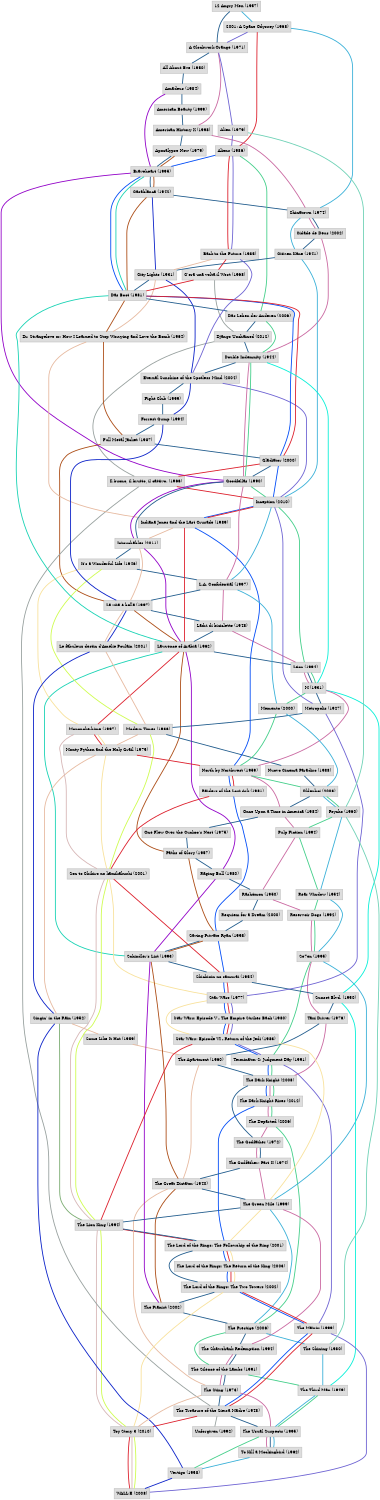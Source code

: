 graph G {
size="10,10";
_c4c71b365d6ab9ba7cdfbc6c471a538e [shape="box", color="gray", penwidth=2, style="filled", fillcolor="#DDDDDD", label="The Third Man (1949)"];
_9383418fe7bfb515114fd2e20524efd7 [shape="box", color="gray", penwidth=2, style="filled", fillcolor="#DDDDDD", label="Django Unchained (2012)"];
_02d86a4a93121ed732aafc4a0e884907 [shape="box", color="gray", penwidth=2, style="filled", fillcolor="#DDDDDD", label="Rear Window (1954)"];
_59569614e03b0c7ec6e40b87ee64c0c2 [shape="box", color="gray", penwidth=2, style="filled", fillcolor="#DDDDDD", label="The Shawshank Redemption (1994)"];
_dcb746c7812abc47a2869be08d4e4bf6 [shape="box", color="gray", penwidth=2, style="filled", fillcolor="#DDDDDD", label="Lawrence of Arabia (1962)"];
_7e9a3304f312bb36b94414a4df3bf261 [shape="box", color="gray", penwidth=2, style="filled", fillcolor="#DDDDDD", label="The Departed (2006)"];
_9a5760b62bc40e99b00edb87d8da2354 [shape="box", color="gray", penwidth=2, style="filled", fillcolor="#DDDDDD", label="The Lord of the Rings: The Fellowship of the Ring (2001)"];
_a04fc0894550640ad5fc2be76d275e98 [shape="box", color="gray", penwidth=2, style="filled", fillcolor="#DDDDDD", label="Paths of Glory (1957)"];
_84cc5f84fff831d40d6b0e59f0e70155 [shape="box", color="gray", penwidth=2, style="filled", fillcolor="#DDDDDD", label="The Lion King (1994)"];
_7785db32d728b728095090eb18f7cf00 [shape="box", color="gray", penwidth=2, style="filled", fillcolor="#DDDDDD", label="The Great Dictator (1940)"];
_b2c0d12a747b4aa5f72b0d99387f401b [shape="box", color="gray", penwidth=2, style="filled", fillcolor="#DDDDDD", label="Se7en (1995)"];
_7dcb2992b5d85bc45aa25e3c34afba4a [shape="box", color="gray", penwidth=2, style="filled", fillcolor="#DDDDDD", label="The Apartment (1960)"];
_b22c2d2c68c1f83a144111756283649d [shape="box", color="gray", penwidth=2, style="filled", fillcolor="#DDDDDD", label="Some Like It Hot (1959)"];
_6ad1846c6b2c7e8ce040aea95e0e4f84 [shape="box", color="gray", penwidth=2, style="filled", fillcolor="#DDDDDD", label="One Flew Over the Cuckoo's Nest (1975)"];
_bd40cc1cc66b3d4dd3580ff38ee9e18d [shape="box", color="gray", penwidth=2, style="filled", fillcolor="#DDDDDD", label="The Green Mile (1999)"];
_1ff34848e09761503eaa25b87b7c7495 [shape="box", color="gray", penwidth=2, style="filled", fillcolor="#DDDDDD", label="Once Upon a Time in America (1984)"];
_f8e2d426324575add183cfbf1f841f92 [shape="box", color="gray", penwidth=2, style="filled", fillcolor="#DDDDDD", label="2001: A Space Odyssey (1968)"];
_2ddd727c9e6a91142e7ec85cdc1d2cd2 [shape="box", color="gray", penwidth=2, style="filled", fillcolor="#DDDDDD", label="Modern Times (1936)"];
_be5aeada7e1c9a1298eac47aa7011eaf [shape="box", color="gray", penwidth=2, style="filled", fillcolor="#DDDDDD", label="Full Metal Jacket (1987)"];
_7b7c10484f142db36e58a37b3a6da826 [shape="box", color="gray", penwidth=2, style="filled", fillcolor="#DDDDDD", label="La vita è bella (1997)"];
_15bf54f79b6b92960b0182d997618cb6 [shape="box", color="gray", penwidth=2, style="filled", fillcolor="#DDDDDD", label="Cidade de Deus (2002)"];
_22c4a7d40365940185eeccb4168fcc3d [shape="box", color="gray", penwidth=2, style="filled", fillcolor="#DDDDDD", label="Braveheart (1995)"];
_6a720c8e2750d01aebcb0bef80173f25 [shape="box", color="gray", penwidth=2, style="filled", fillcolor="#DDDDDD", label="Il buono, il brutto, il cattivo. (1966)"];
_f3520337cd16448eabb686311f48052c [shape="box", color="gray", penwidth=2, style="filled", fillcolor="#DDDDDD", label="The Lord of the Rings: The Return of the King (2003)"];
_05697dfaa57815e2c943053f709d5420 [shape="box", color="gray", penwidth=2, style="filled", fillcolor="#DDDDDD", label="The Prestige (2006)"];
_725e7e3b158212454ba73e264bbdf484 [shape="box", color="gray", penwidth=2, style="filled", fillcolor="#DDDDDD", label="A Clockwork Orange (1971)"];
_4e653147a1939f6cd7b4aa9c3bbb85d4 [shape="box", color="gray", penwidth=2, style="filled", fillcolor="#DDDDDD", label="Taxi Driver (1976)"];
_2e1ec552d970c0376c9e1824419d5293 [shape="box", color="gray", penwidth=2, style="filled", fillcolor="#DDDDDD", label="M (1931)"];
_7ad9b9563cf29b8daf4a38c0a80ed8d1 [shape="box", color="gray", penwidth=2, style="filled", fillcolor="#DDDDDD", label="Casablanca (1942)"];
_8af5d82c83a3813f5f28a5b88f4c20e3 [shape="box", color="gray", penwidth=2, style="filled", fillcolor="#DDDDDD", label="Shichinin no samurai (1954)"];
_24ba58b406706ad8097312827df521f1 [shape="box", color="gray", penwidth=2, style="filled", fillcolor="#DDDDDD", label="Metropolis (1927)"];
_1e3f5ec4953866e1f2cad2ade21617e9 [shape="box", color="gray", penwidth=2, style="filled", fillcolor="#DDDDDD", label="Aliens (1986)"];
_9ce3d87bb43bad68d41590e313071d03 [shape="box", color="gray", penwidth=2, style="filled", fillcolor="#DDDDDD", label="The Godfather (1972)"];
_7d2e6659ddd7e800ed56ef383ccf06f5 [shape="box", color="gray", penwidth=2, style="filled", fillcolor="#DDDDDD", label="Ladri di biciclette (1948)"];
_b5658cec2269d193465c133d37e28c12 [shape="box", color="gray", penwidth=2, style="filled", fillcolor="#DDDDDD", label="It's a Wonderful Life (1946)"];
_977fa62f6585cf02fe8c103598d65ad8 [shape="box", color="gray", penwidth=2, style="filled", fillcolor="#DDDDDD", label="Amadeus (1984)"];
_3a8958086b9c3d02bbddfe690a87fb0b [shape="box", color="gray", penwidth=2, style="filled", fillcolor="#DDDDDD", label="Sen to Chihiro no kamikakushi (2001)"];
_17796ccc44ba704ebbacc2dc87762643 [shape="box", color="gray", penwidth=2, style="filled", fillcolor="#DDDDDD", label="American History X (1998)"];
_d74f11e3e9212d1213e25b431fe973ba [shape="box", color="gray", penwidth=2, style="filled", fillcolor="#DDDDDD", label="The Treasure of the Sierra Madre (1948)"];
_9807bcdcaf0af7f2669f8a79dfb5514e [shape="box", color="gray", penwidth=2, style="filled", fillcolor="#DDDDDD", label="Oldeuboi (2003)"];
_0d17704ca324d4c065492ad808e04fc6 [shape="box", color="gray", penwidth=2, style="filled", fillcolor="#DDDDDD", label="Sunset Blvd. (1950)"];
_de1dcd19180a73d29ae6d35f136b8095 [shape="box", color="gray", penwidth=2, style="filled", fillcolor="#DDDDDD", label="Star Wars (1977)"];
_21a385712e59626c2902cb46653b26d7 [shape="box", color="gray", penwidth=2, style="filled", fillcolor="#DDDDDD", label="Indiana Jones and the Last Crusade (1989)"];
_67c0a733253c3b826a7f25b8ca6ae515 [shape="box", color="gray", penwidth=2, style="filled", fillcolor="#DDDDDD", label="Gladiator (2000)"];
_cb22b4be3b6ffdc3ae5fb48c08d69131 [shape="box", color="gray", penwidth=2, style="filled", fillcolor="#DDDDDD", label="Das Leben der Anderen (2006)"];
_b7ed679798ff44c983e263abe6507f17 [shape="box", color="gray", penwidth=2, style="filled", fillcolor="#DDDDDD", label="The Dark Knight Rises (2012)"];
_993478997e258b4c2de15b600bbc44d8 [shape="box", color="gray", penwidth=2, style="filled", fillcolor="#DDDDDD", label="12 Angry Men (1957)"];
_d75fa1869d3f55370f5a14f998ba5415 [shape="box", color="gray", penwidth=2, style="filled", fillcolor="#DDDDDD", label="Fight Club (1999)"];
_e5eabb89d1c61fc6de2ba17bfcbde296 [shape="box", color="gray", penwidth=2, style="filled", fillcolor="#DDDDDD", label="Raiders of the Lost Ark (1981)"];
_b819e79e5edf8cbe1aae827587aaa92a [shape="box", color="gray", penwidth=2, style="filled", fillcolor="#DDDDDD", label="City Lights (1931)"];
_2fc45200bde515c7eec6037d0c03856e [shape="box", color="gray", penwidth=2, style="filled", fillcolor="#DDDDDD", label="Pulp Fiction (1994)"];
_73034337a7a78ae46c3d7758de0e5aca [shape="box", color="gray", penwidth=2, style="filled", fillcolor="#DDDDDD", label="The Pianist (2002)"];
_885883cd3583480d91e216b850668b61 [shape="box", color="gray", penwidth=2, style="filled", fillcolor="#DDDDDD", label="The Lord of the Rings: The Two Towers (2002)"];
_c7620db1dbf95b88357e7a06f7a579b4 [shape="box", color="gray", penwidth=2, style="filled", fillcolor="#DDDDDD", label="Alien (1979)"];
_136d93d79fc9e21c30b9e6b662fb6e6b [shape="box", color="gray", penwidth=2, style="filled", fillcolor="#DDDDDD", label="The Silence of the Lambs (1991)"];
_1494b4a953312d146dee6a3e430b75d5 [shape="box", color="gray", penwidth=2, style="filled", fillcolor="#DDDDDD", label="North by Northwest (1959)"];
_820d5ebb54954d4110505c5edab6fa7f [shape="box", color="gray", penwidth=2, style="filled", fillcolor="#DDDDDD", label="American Beauty (1999)"];
_9e86129d4aa9b02655e480a4bfca4e39 [shape="box", color="gray", penwidth=2, style="filled", fillcolor="#DDDDDD", label="Raging Bull (1980)"];
_e8dc015e93bfeedc6e2b99bac33c18ae [shape="box", color="gray", penwidth=2, style="filled", fillcolor="#DDDDDD", label="The Godfather: Part II (1974)"];
_c5de12e2b72d7fc65deaef283c976cd5 [shape="box", color="gray", penwidth=2, style="filled", fillcolor="#DDDDDD", label="Singin' in the Rain (1952)"];
_2483edea248fc21205cf4c4786523fa7 [shape="box", color="gray", penwidth=2, style="filled", fillcolor="#DDDDDD", label="C'era una volta il West (1968)"];
_885123586c805d5c92704e4dc13cbcae [shape="box", color="gray", penwidth=2, style="filled", fillcolor="#DDDDDD", label="Schindler's List (1993)"];
_af2c8f55c7be64bfd2f01e809a7eb1e6 [shape="box", color="gray", penwidth=2, style="filled", fillcolor="#DDDDDD", label="Vertigo (1958)"];
_c650ce4a70bfe1cd4faf545990647c0d [shape="box", color="gray", penwidth=2, style="filled", fillcolor="#DDDDDD", label="Rashômon (1950)"];
_3c4cf939968c7d3763c6cc25f7774c7e [shape="box", color="gray", penwidth=2, style="filled", fillcolor="#DDDDDD", label="Monty Python and the Holy Grail (1975)"];
_735eb15b38d82e97e86e623dc734c837 [shape="box", color="gray", penwidth=2, style="filled", fillcolor="#DDDDDD", label="Léon (1994)"];
_3ccb53b66782860e9eb25479224b2477 [shape="box", color="gray", penwidth=2, style="filled", fillcolor="#DDDDDD", label="Le fabuleux destin d'Amélie Poulain (2001)"];
_8d274ef2433b89e01f24261de9a27571 [shape="box", color="gray", penwidth=2, style="filled", fillcolor="#DDDDDD", label="Toy Story 3 (2010)"];
_4cd6aeb9bfe39114de62452d50c5bd5e [shape="box", color="gray", penwidth=2, style="filled", fillcolor="#DDDDDD", label="Memento (2000)"];
_f438c206b99e4498a85ac887231d3a4b [shape="box", color="gray", penwidth=2, style="filled", fillcolor="#DDDDDD", label="Eternal Sunshine of the Spotless Mind (2004)"];
_a0de4dcfb5696f8e735976aecd4e58b1 [shape="box", color="gray", penwidth=2, style="filled", fillcolor="#DDDDDD", label="Mononoke-hime (1997)"];
_895c1ea98da27d3a5a2dc53ce0355028 [shape="box", color="gray", penwidth=2, style="filled", fillcolor="#DDDDDD", label="Das Boot (1981)"];
_8bfacf69cbf15e97af8ece766430867b [shape="box", color="gray", penwidth=2, style="filled", fillcolor="#DDDDDD", label="Dr. Strangelove or: How I Learned to Stop Worrying and Love the Bomb (1964)"];
_34c32932e74c3666bb823b9e8ee40fc9 [shape="box", color="gray", penwidth=2, style="filled", fillcolor="#DDDDDD", label="The Dark Knight (2008)"];
_13efaf01c64f78948312ae0bb9a54687 [shape="box", color="gray", penwidth=2, style="filled", fillcolor="#DDDDDD", label="All About Eve (1950)"];
_aefb12dc2e17c6f81038674b27f446ca [shape="box", color="gray", penwidth=2, style="filled", fillcolor="#DDDDDD", label="Inception (2010)"];
_5c513a31d0cb77ba432bc6014308b624 [shape="box", color="gray", penwidth=2, style="filled", fillcolor="#DDDDDD", label="The Usual Suspects (1995)"];
_7613602cd7aa853841c25dd770eafff8 [shape="box", color="gray", penwidth=2, style="filled", fillcolor="#DDDDDD", label="The Matrix (1999)"];
_7c31ff0ce3f8189812fc411fe44287cf [shape="box", color="gray", penwidth=2, style="filled", fillcolor="#DDDDDD", label="L.A. Confidential (1997)"];
_99c3b6266cd096147b1d7af2b8353edb [shape="box", color="gray", penwidth=2, style="filled", fillcolor="#DDDDDD", label="Star Wars: Episode V - The Empire Strikes Back (1980)"];
_5b3944752cb5d31c27aa3ee92a1dc1b1 [shape="box", color="gray", penwidth=2, style="filled", fillcolor="#DDDDDD", label="Apocalypse Now (1979)"];
_851071602611acfb148441b160f2c391 [shape="box", color="gray", penwidth=2, style="filled", fillcolor="#DDDDDD", label="Terminator 2: Judgment Day (1991)"];
_536c3c73bbf5e0e6bbbe54b7d314fb4a [shape="box", color="gray", penwidth=2, style="filled", fillcolor="#DDDDDD", label="Nuovo Cinema Paradiso (1988)"];
_76160d2c87a7b221a72974bfe1729002 [shape="box", color="gray", penwidth=2, style="filled", fillcolor="#DDDDDD", label="Intouchables (2011)"];
_12d8f86224eb7dd08c96f58ab773b4d3 [shape="box", color="gray", penwidth=2, style="filled", fillcolor="#DDDDDD", label="Unforgiven (1992)"];
_f7ddc686a78b3f167422ba710891b8b0 [shape="box", color="gray", penwidth=2, style="filled", fillcolor="#DDDDDD", label="The Shining (1980)"];
_394da679fb0ff1bf0d3e5993ec0cb59d [shape="box", color="gray", penwidth=2, style="filled", fillcolor="#DDDDDD", label="Saving Private Ryan (1998)"];
_c3f67ad839acaa378f8e35f491b77ad7 [shape="box", color="gray", penwidth=2, style="filled", fillcolor="#DDDDDD", label="WALL·E (2008)"];
_75cea30b319250ab6617e4de4af254d5 [shape="box", color="gray", penwidth=2, style="filled", fillcolor="#DDDDDD", label="The Sting (1973)"];
_9b7be983baa522cc2edb322c2a776454 [shape="box", color="gray", penwidth=2, style="filled", fillcolor="#DDDDDD", label="Requiem for a Dream (2000)"];
_7f10f1a33ce4db0992f24022de66f222 [shape="box", color="gray", penwidth=2, style="filled", fillcolor="#DDDDDD", label="Forrest Gump (1994)"];
_bac153c210406d08252c761fdd02e468 [shape="box", color="gray", penwidth=2, style="filled", fillcolor="#DDDDDD", label="Star Wars: Episode VI - Return of the Jedi (1983)"];
_c95487711542367a05160f60e9282508 [shape="box", color="gray", penwidth=2, style="filled", fillcolor="#DDDDDD", label="Citizen Kane (1941)"];
_b7f233eabc2a09d6e408fa782211d02b [shape="box", color="gray", penwidth=2, style="filled", fillcolor="#DDDDDD", label="Chinatown (1974)"];
_8817cc41bebeef1c0dc73487d67dcecb [shape="box", color="gray", penwidth=2, style="filled", fillcolor="#DDDDDD", label="To Kill a Mockingbird (1962)"];
_3acbabfab97df1b1f1472aed444fe9a5 [shape="box", color="gray", penwidth=2, style="filled", fillcolor="#DDDDDD", label="Back to the Future (1985)"];
_88f2e1f6f9c5ad3771dd885b3ee412d8 [shape="box", color="gray", penwidth=2, style="filled", fillcolor="#DDDDDD", label="Psycho (1960)"];
_69501fc8dd717e88e84e7ef43b1072ef [shape="box", color="gray", penwidth=2, style="filled", fillcolor="#DDDDDD", label="Goodfellas (1990)"];
_b823ccd0287ed7bc9abed00529371476 [shape="box", color="gray", penwidth=2, style="filled", fillcolor="#DDDDDD", label="Double Indemnity (1944)"];
_eb4f0e045c74aaef4c861904b5d84461 [shape="box", color="gray", penwidth=2, style="filled", fillcolor="#DDDDDD", label="Reservoir Dogs (1992)"];
_1e3f5ec4953866e1f2cad2ade21617e9 -- _22c4a7d40365940185eeccb4168fcc3d [color="#004bf6", penwidth=3];
_22c4a7d40365940185eeccb4168fcc3d -- _895c1ea98da27d3a5a2dc53ce0355028 [color="#004bf6", penwidth=3];
_895c1ea98da27d3a5a2dc53ce0355028 -- _67c0a733253c3b826a7f25b8ca6ae515 [color="#004bf6", penwidth=3];
_67c0a733253c3b826a7f25b8ca6ae515 -- _aefb12dc2e17c6f81038674b27f446ca [color="#004bf6", penwidth=3];
_aefb12dc2e17c6f81038674b27f446ca -- _21a385712e59626c2902cb46653b26d7 [color="#004bf6", penwidth=3];
_21a385712e59626c2902cb46653b26d7 -- _1494b4a953312d146dee6a3e430b75d5 [color="#004bf6", penwidth=3];
_1494b4a953312d146dee6a3e430b75d5 -- _e5eabb89d1c61fc6de2ba17bfcbde296 [color="#004bf6", penwidth=3];
_e5eabb89d1c61fc6de2ba17bfcbde296 -- _394da679fb0ff1bf0d3e5993ec0cb59d [color="#004bf6", penwidth=3];
_394da679fb0ff1bf0d3e5993ec0cb59d -- _8af5d82c83a3813f5f28a5b88f4c20e3 [color="#004bf6", penwidth=3];
_8af5d82c83a3813f5f28a5b88f4c20e3 -- _de1dcd19180a73d29ae6d35f136b8095 [color="#004bf6", penwidth=3];
_de1dcd19180a73d29ae6d35f136b8095 -- _99c3b6266cd096147b1d7af2b8353edb [color="#004bf6", penwidth=3];
_99c3b6266cd096147b1d7af2b8353edb -- _bac153c210406d08252c761fdd02e468 [color="#004bf6", penwidth=3];
_bac153c210406d08252c761fdd02e468 -- _851071602611acfb148441b160f2c391 [color="#004bf6", penwidth=3];
_851071602611acfb148441b160f2c391 -- _34c32932e74c3666bb823b9e8ee40fc9 [color="#004bf6", penwidth=3];
_34c32932e74c3666bb823b9e8ee40fc9 -- _b7ed679798ff44c983e263abe6507f17 [color="#004bf6", penwidth=3];
_b7ed679798ff44c983e263abe6507f17 -- _9a5760b62bc40e99b00edb87d8da2354 [color="#004bf6", penwidth=3];
_9a5760b62bc40e99b00edb87d8da2354 -- _f3520337cd16448eabb686311f48052c [color="#004bf6", penwidth=3];
_f3520337cd16448eabb686311f48052c -- _885883cd3583480d91e216b850668b61 [color="#004bf6", penwidth=3];
_885883cd3583480d91e216b850668b61 -- _7613602cd7aa853841c25dd770eafff8 [color="#004bf6", penwidth=3];
_7613602cd7aa853841c25dd770eafff8 -- _d74f11e3e9212d1213e25b431fe973ba [color="#004bf6", penwidth=3];
_f8e2d426324575add183cfbf1f841f92 -- _1e3f5ec4953866e1f2cad2ade21617e9 [color="#dc1d2a", penwidth=3];
_1e3f5ec4953866e1f2cad2ade21617e9 -- _3acbabfab97df1b1f1472aed444fe9a5 [color="#dc1d2a", penwidth=3];
_3acbabfab97df1b1f1472aed444fe9a5 -- _2483edea248fc21205cf4c4786523fa7 [color="#dc1d2a", penwidth=3];
_2483edea248fc21205cf4c4786523fa7 -- _895c1ea98da27d3a5a2dc53ce0355028 [color="#dc1d2a", penwidth=3];
_895c1ea98da27d3a5a2dc53ce0355028 -- _67c0a733253c3b826a7f25b8ca6ae515 [color="#dc1d2a", penwidth=3];
_67c0a733253c3b826a7f25b8ca6ae515 -- _6a720c8e2750d01aebcb0bef80173f25 [color="#dc1d2a", penwidth=3];
_6a720c8e2750d01aebcb0bef80173f25 -- _aefb12dc2e17c6f81038674b27f446ca [color="#dc1d2a", penwidth=3];
_aefb12dc2e17c6f81038674b27f446ca -- _21a385712e59626c2902cb46653b26d7 [color="#dc1d2a", penwidth=3];
_21a385712e59626c2902cb46653b26d7 -- _dcb746c7812abc47a2869be08d4e4bf6 [color="#dc1d2a", penwidth=3];
_dcb746c7812abc47a2869be08d4e4bf6 -- _a0de4dcfb5696f8e735976aecd4e58b1 [color="#dc1d2a", penwidth=3];
_a0de4dcfb5696f8e735976aecd4e58b1 -- _3c4cf939968c7d3763c6cc25f7774c7e [color="#dc1d2a", penwidth=3];
_3c4cf939968c7d3763c6cc25f7774c7e -- _1494b4a953312d146dee6a3e430b75d5 [color="#dc1d2a", penwidth=3];
_1494b4a953312d146dee6a3e430b75d5 -- _e5eabb89d1c61fc6de2ba17bfcbde296 [color="#dc1d2a", penwidth=3];
_e5eabb89d1c61fc6de2ba17bfcbde296 -- _3a8958086b9c3d02bbddfe690a87fb0b [color="#dc1d2a", penwidth=3];
_3a8958086b9c3d02bbddfe690a87fb0b -- _8af5d82c83a3813f5f28a5b88f4c20e3 [color="#dc1d2a", penwidth=3];
_8af5d82c83a3813f5f28a5b88f4c20e3 -- _de1dcd19180a73d29ae6d35f136b8095 [color="#dc1d2a", penwidth=3];
_de1dcd19180a73d29ae6d35f136b8095 -- _99c3b6266cd096147b1d7af2b8353edb [color="#dc1d2a", penwidth=3];
_99c3b6266cd096147b1d7af2b8353edb -- _bac153c210406d08252c761fdd02e468 [color="#dc1d2a", penwidth=3];
_bac153c210406d08252c761fdd02e468 -- _84cc5f84fff831d40d6b0e59f0e70155 [color="#dc1d2a", penwidth=3];
_84cc5f84fff831d40d6b0e59f0e70155 -- _9a5760b62bc40e99b00edb87d8da2354 [color="#dc1d2a", penwidth=3];
_9a5760b62bc40e99b00edb87d8da2354 -- _f3520337cd16448eabb686311f48052c [color="#dc1d2a", penwidth=3];
_f3520337cd16448eabb686311f48052c -- _885883cd3583480d91e216b850668b61 [color="#dc1d2a", penwidth=3];
_885883cd3583480d91e216b850668b61 -- _7613602cd7aa853841c25dd770eafff8 [color="#dc1d2a", penwidth=3];
_7613602cd7aa853841c25dd770eafff8 -- _d74f11e3e9212d1213e25b431fe973ba [color="#dc1d2a", penwidth=3];
_d74f11e3e9212d1213e25b431fe973ba -- _8d274ef2433b89e01f24261de9a27571 [color="#dc1d2a", penwidth=3];
_8d274ef2433b89e01f24261de9a27571 -- _c3f67ad839acaa378f8e35f491b77ad7 [color="#dc1d2a", penwidth=3];
_a0de4dcfb5696f8e735976aecd4e58b1 -- _3a8958086b9c3d02bbddfe690a87fb0b [color="#d6b6b6", penwidth=3];
_3a8958086b9c3d02bbddfe690a87fb0b -- _84cc5f84fff831d40d6b0e59f0e70155 [color="#d6b6b6", penwidth=3];
_84cc5f84fff831d40d6b0e59f0e70155 -- _8d274ef2433b89e01f24261de9a27571 [color="#d6b6b6", penwidth=3];
_8d274ef2433b89e01f24261de9a27571 -- _c3f67ad839acaa378f8e35f491b77ad7 [color="#d6b6b6", penwidth=3];
_977fa62f6585cf02fe8c103598d65ad8 -- _22c4a7d40365940185eeccb4168fcc3d [color="#9100c7", penwidth=3];
_22c4a7d40365940185eeccb4168fcc3d -- _69501fc8dd717e88e84e7ef43b1072ef [color="#9100c7", penwidth=3];
_69501fc8dd717e88e84e7ef43b1072ef -- _76160d2c87a7b221a72974bfe1729002 [color="#9100c7", penwidth=3];
_76160d2c87a7b221a72974bfe1729002 -- _dcb746c7812abc47a2869be08d4e4bf6 [color="#9100c7", penwidth=3];
_dcb746c7812abc47a2869be08d4e4bf6 -- _9e86129d4aa9b02655e480a4bfca4e39 [color="#9100c7", penwidth=3];
_9e86129d4aa9b02655e480a4bfca4e39 -- _885123586c805d5c92704e4dc13cbcae [color="#9100c7", penwidth=3];
_885123586c805d5c92704e4dc13cbcae -- _73034337a7a78ae46c3d7758de0e5aca [color="#9100c7", penwidth=3];
_3acbabfab97df1b1f1472aed444fe9a5 -- _b819e79e5edf8cbe1aae827587aaa92a [color="#e6b99f", penwidth=3];
_b819e79e5edf8cbe1aae827587aaa92a -- _8bfacf69cbf15e97af8ece766430867b [color="#e6b99f", penwidth=3];
_8bfacf69cbf15e97af8ece766430867b -- _21a385712e59626c2902cb46653b26d7 [color="#e6b99f", penwidth=3];
_21a385712e59626c2902cb46653b26d7 -- _76160d2c87a7b221a72974bfe1729002 [color="#e6b99f", penwidth=3];
_76160d2c87a7b221a72974bfe1729002 -- _7b7c10484f142db36e58a37b3a6da826 [color="#e6b99f", penwidth=3];
_7b7c10484f142db36e58a37b3a6da826 -- _3ccb53b66782860e9eb25479224b2477 [color="#e6b99f", penwidth=3];
_3ccb53b66782860e9eb25479224b2477 -- _2ddd727c9e6a91142e7ec85cdc1d2cd2 [color="#e6b99f", penwidth=3];
_2ddd727c9e6a91142e7ec85cdc1d2cd2 -- _3c4cf939968c7d3763c6cc25f7774c7e [color="#e6b99f", penwidth=3];
_3c4cf939968c7d3763c6cc25f7774c7e -- _c5de12e2b72d7fc65deaef283c976cd5 [color="#e6b99f", penwidth=3];
_c5de12e2b72d7fc65deaef283c976cd5 -- _b22c2d2c68c1f83a144111756283649d [color="#e6b99f", penwidth=3];
_b22c2d2c68c1f83a144111756283649d -- _7dcb2992b5d85bc45aa25e3c34afba4a [color="#e6b99f", penwidth=3];
_7dcb2992b5d85bc45aa25e3c34afba4a -- _7785db32d728b728095090eb18f7cf00 [color="#e6b99f", penwidth=3];
_7785db32d728b728095090eb18f7cf00 -- _75cea30b319250ab6617e4de4af254d5 [color="#e6b99f", penwidth=3];
_75cea30b319250ab6617e4de4af254d5 -- _8d274ef2433b89e01f24261de9a27571 [color="#e6b99f", penwidth=3];
_725e7e3b158212454ba73e264bbdf484 -- _17796ccc44ba704ebbacc2dc87762643 [color="#c967a0", penwidth=3];
_17796ccc44ba704ebbacc2dc87762643 -- _b7f233eabc2a09d6e408fa782211d02b [color="#c967a0", penwidth=3];
_b7f233eabc2a09d6e408fa782211d02b -- _15bf54f79b6b92960b0182d997618cb6 [color="#c967a0", penwidth=3];
_15bf54f79b6b92960b0182d997618cb6 -- _b823ccd0287ed7bc9abed00529371476 [color="#c967a0", penwidth=3];
_b823ccd0287ed7bc9abed00529371476 -- _69501fc8dd717e88e84e7ef43b1072ef [color="#c967a0", penwidth=3];
_69501fc8dd717e88e84e7ef43b1072ef -- _7c31ff0ce3f8189812fc411fe44287cf [color="#c967a0", penwidth=3];
_7c31ff0ce3f8189812fc411fe44287cf -- _7d2e6659ddd7e800ed56ef383ccf06f5 [color="#c967a0", penwidth=3];
_7d2e6659ddd7e800ed56ef383ccf06f5 -- _735eb15b38d82e97e86e623dc734c837 [color="#c967a0", penwidth=3];
_735eb15b38d82e97e86e623dc734c837 -- _2e1ec552d970c0376c9e1824419d5293 [color="#c967a0", penwidth=3];
_2e1ec552d970c0376c9e1824419d5293 -- _1494b4a953312d146dee6a3e430b75d5 [color="#c967a0", penwidth=3];
_1494b4a953312d146dee6a3e430b75d5 -- _1ff34848e09761503eaa25b87b7c7495 [color="#c967a0", penwidth=3];
_1ff34848e09761503eaa25b87b7c7495 -- _2fc45200bde515c7eec6037d0c03856e [color="#c967a0", penwidth=3];
_2fc45200bde515c7eec6037d0c03856e -- _c650ce4a70bfe1cd4faf545990647c0d [color="#c967a0", penwidth=3];
_c650ce4a70bfe1cd4faf545990647c0d -- _eb4f0e045c74aaef4c861904b5d84461 [color="#c967a0", penwidth=3];
_eb4f0e045c74aaef4c861904b5d84461 -- _b2c0d12a747b4aa5f72b0d99387f401b [color="#c967a0", penwidth=3];
_b2c0d12a747b4aa5f72b0d99387f401b -- _4e653147a1939f6cd7b4aa9c3bbb85d4 [color="#c967a0", penwidth=3];
_4e653147a1939f6cd7b4aa9c3bbb85d4 -- _34c32932e74c3666bb823b9e8ee40fc9 [color="#c967a0", penwidth=3];
_34c32932e74c3666bb823b9e8ee40fc9 -- _b7ed679798ff44c983e263abe6507f17 [color="#c967a0", penwidth=3];
_b7ed679798ff44c983e263abe6507f17 -- _7e9a3304f312bb36b94414a4df3bf261 [color="#c967a0", penwidth=3];
_7e9a3304f312bb36b94414a4df3bf261 -- _9ce3d87bb43bad68d41590e313071d03 [color="#c967a0", penwidth=3];
_9ce3d87bb43bad68d41590e313071d03 -- _e8dc015e93bfeedc6e2b99bac33c18ae [color="#c967a0", penwidth=3];
_e8dc015e93bfeedc6e2b99bac33c18ae -- _bd40cc1cc66b3d4dd3580ff38ee9e18d [color="#c967a0", penwidth=3];
_bd40cc1cc66b3d4dd3580ff38ee9e18d -- _59569614e03b0c7ec6e40b87ee64c0c2 [color="#c967a0", penwidth=3];
_59569614e03b0c7ec6e40b87ee64c0c2 -- _136d93d79fc9e21c30b9e6b662fb6e6b [color="#c967a0", penwidth=3];
_136d93d79fc9e21c30b9e6b662fb6e6b -- _75cea30b319250ab6617e4de4af254d5 [color="#c967a0", penwidth=3];
_75cea30b319250ab6617e4de4af254d5 -- _5c513a31d0cb77ba432bc6014308b624 [color="#c967a0", penwidth=3];
_5c513a31d0cb77ba432bc6014308b624 -- _8817cc41bebeef1c0dc73487d67dcecb [color="#c967a0", penwidth=3];
_993478997e258b4c2de15b600bbc44d8 -- _725e7e3b158212454ba73e264bbdf484 [color="#205b8c", penwidth=3];
_725e7e3b158212454ba73e264bbdf484 -- _13efaf01c64f78948312ae0bb9a54687 [color="#205b8c", penwidth=3];
_13efaf01c64f78948312ae0bb9a54687 -- _977fa62f6585cf02fe8c103598d65ad8 [color="#205b8c", penwidth=3];
_977fa62f6585cf02fe8c103598d65ad8 -- _820d5ebb54954d4110505c5edab6fa7f [color="#205b8c", penwidth=3];
_820d5ebb54954d4110505c5edab6fa7f -- _17796ccc44ba704ebbacc2dc87762643 [color="#205b8c", penwidth=3];
_17796ccc44ba704ebbacc2dc87762643 -- _5b3944752cb5d31c27aa3ee92a1dc1b1 [color="#205b8c", penwidth=3];
_5b3944752cb5d31c27aa3ee92a1dc1b1 -- _22c4a7d40365940185eeccb4168fcc3d [color="#205b8c", penwidth=3];
_22c4a7d40365940185eeccb4168fcc3d -- _7ad9b9563cf29b8daf4a38c0a80ed8d1 [color="#205b8c", penwidth=3];
_7ad9b9563cf29b8daf4a38c0a80ed8d1 -- _b7f233eabc2a09d6e408fa782211d02b [color="#205b8c", penwidth=3];
_b7f233eabc2a09d6e408fa782211d02b -- _15bf54f79b6b92960b0182d997618cb6 [color="#205b8c", penwidth=3];
_15bf54f79b6b92960b0182d997618cb6 -- _c95487711542367a05160f60e9282508 [color="#205b8c", penwidth=3];
_c95487711542367a05160f60e9282508 -- _b819e79e5edf8cbe1aae827587aaa92a [color="#205b8c", penwidth=3];
_b819e79e5edf8cbe1aae827587aaa92a -- _895c1ea98da27d3a5a2dc53ce0355028 [color="#205b8c", penwidth=3];
_895c1ea98da27d3a5a2dc53ce0355028 -- _cb22b4be3b6ffdc3ae5fb48c08d69131 [color="#205b8c", penwidth=3];
_cb22b4be3b6ffdc3ae5fb48c08d69131 -- _9383418fe7bfb515114fd2e20524efd7 [color="#205b8c", penwidth=3];
_9383418fe7bfb515114fd2e20524efd7 -- _b823ccd0287ed7bc9abed00529371476 [color="#205b8c", penwidth=3];
_b823ccd0287ed7bc9abed00529371476 -- _f438c206b99e4498a85ac887231d3a4b [color="#205b8c", penwidth=3];
_f438c206b99e4498a85ac887231d3a4b -- _d75fa1869d3f55370f5a14f998ba5415 [color="#205b8c", penwidth=3];
_d75fa1869d3f55370f5a14f998ba5415 -- _7f10f1a33ce4db0992f24022de66f222 [color="#205b8c", penwidth=3];
_7f10f1a33ce4db0992f24022de66f222 -- _be5aeada7e1c9a1298eac47aa7011eaf [color="#205b8c", penwidth=3];
_be5aeada7e1c9a1298eac47aa7011eaf -- _67c0a733253c3b826a7f25b8ca6ae515 [color="#205b8c", penwidth=3];
_67c0a733253c3b826a7f25b8ca6ae515 -- _69501fc8dd717e88e84e7ef43b1072ef [color="#205b8c", penwidth=3];
_69501fc8dd717e88e84e7ef43b1072ef -- _76160d2c87a7b221a72974bfe1729002 [color="#205b8c", penwidth=3];
_76160d2c87a7b221a72974bfe1729002 -- _b5658cec2269d193465c133d37e28c12 [color="#205b8c", penwidth=3];
_b5658cec2269d193465c133d37e28c12 -- _7c31ff0ce3f8189812fc411fe44287cf [color="#205b8c", penwidth=3];
_7c31ff0ce3f8189812fc411fe44287cf -- _7b7c10484f142db36e58a37b3a6da826 [color="#205b8c", penwidth=3];
_7b7c10484f142db36e58a37b3a6da826 -- _7d2e6659ddd7e800ed56ef383ccf06f5 [color="#205b8c", penwidth=3];
_7d2e6659ddd7e800ed56ef383ccf06f5 -- _dcb746c7812abc47a2869be08d4e4bf6 [color="#205b8c", penwidth=3];
_dcb746c7812abc47a2869be08d4e4bf6 -- _735eb15b38d82e97e86e623dc734c837 [color="#205b8c", penwidth=3];
_735eb15b38d82e97e86e623dc734c837 -- _2e1ec552d970c0376c9e1824419d5293 [color="#205b8c", penwidth=3];
_2e1ec552d970c0376c9e1824419d5293 -- _24ba58b406706ad8097312827df521f1 [color="#205b8c", penwidth=3];
_24ba58b406706ad8097312827df521f1 -- _2ddd727c9e6a91142e7ec85cdc1d2cd2 [color="#205b8c", penwidth=3];
_2ddd727c9e6a91142e7ec85cdc1d2cd2 -- _536c3c73bbf5e0e6bbbe54b7d314fb4a [color="#205b8c", penwidth=3];
_536c3c73bbf5e0e6bbbe54b7d314fb4a -- _9807bcdcaf0af7f2669f8a79dfb5514e [color="#205b8c", penwidth=3];
_9807bcdcaf0af7f2669f8a79dfb5514e -- _1ff34848e09761503eaa25b87b7c7495 [color="#205b8c", penwidth=3];
_1ff34848e09761503eaa25b87b7c7495 -- _6ad1846c6b2c7e8ce040aea95e0e4f84 [color="#205b8c", penwidth=3];
_6ad1846c6b2c7e8ce040aea95e0e4f84 -- _a04fc0894550640ad5fc2be76d275e98 [color="#205b8c", penwidth=3];
_a04fc0894550640ad5fc2be76d275e98 -- _9e86129d4aa9b02655e480a4bfca4e39 [color="#205b8c", penwidth=3];
_9e86129d4aa9b02655e480a4bfca4e39 -- _c650ce4a70bfe1cd4faf545990647c0d [color="#205b8c", penwidth=3];
_c650ce4a70bfe1cd4faf545990647c0d -- _9b7be983baa522cc2edb322c2a776454 [color="#205b8c", penwidth=3];
_9b7be983baa522cc2edb322c2a776454 -- _394da679fb0ff1bf0d3e5993ec0cb59d [color="#205b8c", penwidth=3];
_394da679fb0ff1bf0d3e5993ec0cb59d -- _885123586c805d5c92704e4dc13cbcae [color="#205b8c", penwidth=3];
_885123586c805d5c92704e4dc13cbcae -- _8af5d82c83a3813f5f28a5b88f4c20e3 [color="#205b8c", penwidth=3];
_8af5d82c83a3813f5f28a5b88f4c20e3 -- _0d17704ca324d4c065492ad808e04fc6 [color="#205b8c", penwidth=3];
_0d17704ca324d4c065492ad808e04fc6 -- _4e653147a1939f6cd7b4aa9c3bbb85d4 [color="#205b8c", penwidth=3];
_4e653147a1939f6cd7b4aa9c3bbb85d4 -- _7dcb2992b5d85bc45aa25e3c34afba4a [color="#205b8c", penwidth=3];
_7dcb2992b5d85bc45aa25e3c34afba4a -- _34c32932e74c3666bb823b9e8ee40fc9 [color="#205b8c", penwidth=3];
_34c32932e74c3666bb823b9e8ee40fc9 -- _9ce3d87bb43bad68d41590e313071d03 [color="#205b8c", penwidth=3];
_9ce3d87bb43bad68d41590e313071d03 -- _e8dc015e93bfeedc6e2b99bac33c18ae [color="#205b8c", penwidth=3];
_e8dc015e93bfeedc6e2b99bac33c18ae -- _7785db32d728b728095090eb18f7cf00 [color="#205b8c", penwidth=3];
_7785db32d728b728095090eb18f7cf00 -- _bd40cc1cc66b3d4dd3580ff38ee9e18d [color="#205b8c", penwidth=3];
_bd40cc1cc66b3d4dd3580ff38ee9e18d -- _84cc5f84fff831d40d6b0e59f0e70155 [color="#205b8c", penwidth=3];
_84cc5f84fff831d40d6b0e59f0e70155 -- _9a5760b62bc40e99b00edb87d8da2354 [color="#205b8c", penwidth=3];
_9a5760b62bc40e99b00edb87d8da2354 -- _885883cd3583480d91e216b850668b61 [color="#205b8c", penwidth=3];
_885883cd3583480d91e216b850668b61 -- _73034337a7a78ae46c3d7758de0e5aca [color="#205b8c", penwidth=3];
_73034337a7a78ae46c3d7758de0e5aca -- _05697dfaa57815e2c943053f709d5420 [color="#205b8c", penwidth=3];
_05697dfaa57815e2c943053f709d5420 -- _59569614e03b0c7ec6e40b87ee64c0c2 [color="#205b8c", penwidth=3];
_59569614e03b0c7ec6e40b87ee64c0c2 -- _136d93d79fc9e21c30b9e6b662fb6e6b [color="#205b8c", penwidth=3];
_136d93d79fc9e21c30b9e6b662fb6e6b -- _75cea30b319250ab6617e4de4af254d5 [color="#205b8c", penwidth=3];
_75cea30b319250ab6617e4de4af254d5 -- _d74f11e3e9212d1213e25b431fe973ba [color="#205b8c", penwidth=3];
_d74f11e3e9212d1213e25b431fe973ba -- _5c513a31d0cb77ba432bc6014308b624 [color="#205b8c", penwidth=3];
_5c513a31d0cb77ba432bc6014308b624 -- _8817cc41bebeef1c0dc73487d67dcecb [color="#205b8c", penwidth=3];
_b5658cec2269d193465c133d37e28c12 -- _2ddd727c9e6a91142e7ec85cdc1d2cd2 [color="#cefc4f", penwidth=3];
_2ddd727c9e6a91142e7ec85cdc1d2cd2 -- _3a8958086b9c3d02bbddfe690a87fb0b [color="#cefc4f", penwidth=3];
_3a8958086b9c3d02bbddfe690a87fb0b -- _84cc5f84fff831d40d6b0e59f0e70155 [color="#cefc4f", penwidth=3];
_84cc5f84fff831d40d6b0e59f0e70155 -- _8d274ef2433b89e01f24261de9a27571 [color="#cefc4f", penwidth=3];
_8d274ef2433b89e01f24261de9a27571 -- _c3f67ad839acaa378f8e35f491b77ad7 [color="#cefc4f", penwidth=3];
_b5658cec2269d193465c133d37e28c12 -- _a0de4dcfb5696f8e735976aecd4e58b1 [color="#f8e19b", penwidth=3];
_a0de4dcfb5696f8e735976aecd4e58b1 -- _3c4cf939968c7d3763c6cc25f7774c7e [color="#f8e19b", penwidth=3];
_3c4cf939968c7d3763c6cc25f7774c7e -- _3a8958086b9c3d02bbddfe690a87fb0b [color="#f8e19b", penwidth=3];
_3a8958086b9c3d02bbddfe690a87fb0b -- _de1dcd19180a73d29ae6d35f136b8095 [color="#f8e19b", penwidth=3];
_de1dcd19180a73d29ae6d35f136b8095 -- _bac153c210406d08252c761fdd02e468 [color="#f8e19b", penwidth=3];
_bac153c210406d08252c761fdd02e468 -- _bd40cc1cc66b3d4dd3580ff38ee9e18d [color="#f8e19b", penwidth=3];
_bd40cc1cc66b3d4dd3580ff38ee9e18d -- _9a5760b62bc40e99b00edb87d8da2354 [color="#f8e19b", penwidth=3];
_9a5760b62bc40e99b00edb87d8da2354 -- _f3520337cd16448eabb686311f48052c [color="#f8e19b", penwidth=3];
_f3520337cd16448eabb686311f48052c -- _885883cd3583480d91e216b850668b61 [color="#f8e19b", penwidth=3];
_885883cd3583480d91e216b850668b61 -- _8d274ef2433b89e01f24261de9a27571 [color="#f8e19b", penwidth=3];
_b823ccd0287ed7bc9abed00529371476 -- _2e1ec552d970c0376c9e1824419d5293 [color="#05efd7", penwidth=3];
_2e1ec552d970c0376c9e1824419d5293 -- _0d17704ca324d4c065492ad808e04fc6 [color="#05efd7", penwidth=3];
_0d17704ca324d4c065492ad808e04fc6 -- _c4c71b365d6ab9ba7cdfbc6c471a538e [color="#05efd7", penwidth=3];
_22c4a7d40365940185eeccb4168fcc3d -- _895c1ea98da27d3a5a2dc53ce0355028 [color="#16d2b3", penwidth=3];
_895c1ea98da27d3a5a2dc53ce0355028 -- _dcb746c7812abc47a2869be08d4e4bf6 [color="#16d2b3", penwidth=3];
_dcb746c7812abc47a2869be08d4e4bf6 -- _885123586c805d5c92704e4dc13cbcae [color="#16d2b3", penwidth=3];
_c7620db1dbf95b88357e7a06f7a579b4 -- _88f2e1f6f9c5ad3771dd885b3ee412d8 [color="#6dd1b5", penwidth=3];
_88f2e1f6f9c5ad3771dd885b3ee412d8 -- _f7ddc686a78b3f167422ba710891b8b0 [color="#6dd1b5", penwidth=3];
_c5de12e2b72d7fc65deaef283c976cd5 -- _84cc5f84fff831d40d6b0e59f0e70155 [color="#79ab70", penwidth=3];
_993478997e258b4c2de15b600bbc44d8 -- _f8e2d426324575add183cfbf1f841f92 [color="#37afd7", penwidth=3];
_f8e2d426324575add183cfbf1f841f92 -- _b7f233eabc2a09d6e408fa782211d02b [color="#37afd7", penwidth=3];
_b7f233eabc2a09d6e408fa782211d02b -- _c95487711542367a05160f60e9282508 [color="#37afd7", penwidth=3];
_c95487711542367a05160f60e9282508 -- _aefb12dc2e17c6f81038674b27f446ca [color="#37afd7", penwidth=3];
_aefb12dc2e17c6f81038674b27f446ca -- _7c31ff0ce3f8189812fc411fe44287cf [color="#37afd7", penwidth=3];
_7c31ff0ce3f8189812fc411fe44287cf -- _4cd6aeb9bfe39114de62452d50c5bd5e [color="#37afd7", penwidth=3];
_4cd6aeb9bfe39114de62452d50c5bd5e -- _9807bcdcaf0af7f2669f8a79dfb5514e [color="#37afd7", penwidth=3];
_9807bcdcaf0af7f2669f8a79dfb5514e -- _88f2e1f6f9c5ad3771dd885b3ee412d8 [color="#37afd7", penwidth=3];
_88f2e1f6f9c5ad3771dd885b3ee412d8 -- _02d86a4a93121ed732aafc4a0e884907 [color="#37afd7", penwidth=3];
_02d86a4a93121ed732aafc4a0e884907 -- _b2c0d12a747b4aa5f72b0d99387f401b [color="#37afd7", penwidth=3];
_b2c0d12a747b4aa5f72b0d99387f401b -- _bd40cc1cc66b3d4dd3580ff38ee9e18d [color="#37afd7", penwidth=3];
_bd40cc1cc66b3d4dd3580ff38ee9e18d -- _05697dfaa57815e2c943053f709d5420 [color="#37afd7", penwidth=3];
_05697dfaa57815e2c943053f709d5420 -- _f7ddc686a78b3f167422ba710891b8b0 [color="#37afd7", penwidth=3];
_f7ddc686a78b3f167422ba710891b8b0 -- _c4c71b365d6ab9ba7cdfbc6c471a538e [color="#37afd7", penwidth=3];
_c4c71b365d6ab9ba7cdfbc6c471a538e -- _5c513a31d0cb77ba432bc6014308b624 [color="#37afd7", penwidth=3];
_5c513a31d0cb77ba432bc6014308b624 -- _8817cc41bebeef1c0dc73487d67dcecb [color="#37afd7", penwidth=3];
_8817cc41bebeef1c0dc73487d67dcecb -- _af2c8f55c7be64bfd2f01e809a7eb1e6 [color="#37afd7", penwidth=3];
_7ad9b9563cf29b8daf4a38c0a80ed8d1 -- _b819e79e5edf8cbe1aae827587aaa92a [color="#081fc8", penwidth=3];
_b819e79e5edf8cbe1aae827587aaa92a -- _f438c206b99e4498a85ac887231d3a4b [color="#081fc8", penwidth=3];
_f438c206b99e4498a85ac887231d3a4b -- _7f10f1a33ce4db0992f24022de66f222 [color="#081fc8", penwidth=3];
_7f10f1a33ce4db0992f24022de66f222 -- _7b7c10484f142db36e58a37b3a6da826 [color="#081fc8", penwidth=3];
_7b7c10484f142db36e58a37b3a6da826 -- _3ccb53b66782860e9eb25479224b2477 [color="#081fc8", penwidth=3];
_3ccb53b66782860e9eb25479224b2477 -- _c5de12e2b72d7fc65deaef283c976cd5 [color="#081fc8", penwidth=3];
_c5de12e2b72d7fc65deaef283c976cd5 -- _af2c8f55c7be64bfd2f01e809a7eb1e6 [color="#081fc8", penwidth=3];
_af2c8f55c7be64bfd2f01e809a7eb1e6 -- _c3f67ad839acaa378f8e35f491b77ad7 [color="#081fc8", penwidth=3];
_f8e2d426324575add183cfbf1f841f92 -- _725e7e3b158212454ba73e264bbdf484 [color="#6c61d2", penwidth=3];
_725e7e3b158212454ba73e264bbdf484 -- _c7620db1dbf95b88357e7a06f7a579b4 [color="#6c61d2", penwidth=3];
_c7620db1dbf95b88357e7a06f7a579b4 -- _1e3f5ec4953866e1f2cad2ade21617e9 [color="#6c61d2", penwidth=3];
_1e3f5ec4953866e1f2cad2ade21617e9 -- _3acbabfab97df1b1f1472aed444fe9a5 [color="#6c61d2", penwidth=3];
_3acbabfab97df1b1f1472aed444fe9a5 -- _f438c206b99e4498a85ac887231d3a4b [color="#6c61d2", penwidth=3];
_f438c206b99e4498a85ac887231d3a4b -- _aefb12dc2e17c6f81038674b27f446ca [color="#6c61d2", penwidth=3];
_aefb12dc2e17c6f81038674b27f446ca -- _24ba58b406706ad8097312827df521f1 [color="#6c61d2", penwidth=3];
_24ba58b406706ad8097312827df521f1 -- _de1dcd19180a73d29ae6d35f136b8095 [color="#6c61d2", penwidth=3];
_de1dcd19180a73d29ae6d35f136b8095 -- _99c3b6266cd096147b1d7af2b8353edb [color="#6c61d2", penwidth=3];
_99c3b6266cd096147b1d7af2b8353edb -- _bac153c210406d08252c761fdd02e468 [color="#6c61d2", penwidth=3];
_bac153c210406d08252c761fdd02e468 -- _851071602611acfb148441b160f2c391 [color="#6c61d2", penwidth=3];
_851071602611acfb148441b160f2c391 -- _7613602cd7aa853841c25dd770eafff8 [color="#6c61d2", penwidth=3];
_7613602cd7aa853841c25dd770eafff8 -- _c3f67ad839acaa378f8e35f491b77ad7 [color="#6c61d2", penwidth=3];
_1e3f5ec4953866e1f2cad2ade21617e9 -- _cb22b4be3b6ffdc3ae5fb48c08d69131 [color="#41ce88", penwidth=3];
_cb22b4be3b6ffdc3ae5fb48c08d69131 -- _b823ccd0287ed7bc9abed00529371476 [color="#41ce88", penwidth=3];
_b823ccd0287ed7bc9abed00529371476 -- _69501fc8dd717e88e84e7ef43b1072ef [color="#41ce88", penwidth=3];
_69501fc8dd717e88e84e7ef43b1072ef -- _aefb12dc2e17c6f81038674b27f446ca [color="#41ce88", penwidth=3];
_aefb12dc2e17c6f81038674b27f446ca -- _735eb15b38d82e97e86e623dc734c837 [color="#41ce88", penwidth=3];
_735eb15b38d82e97e86e623dc734c837 -- _2e1ec552d970c0376c9e1824419d5293 [color="#41ce88", penwidth=3];
_2e1ec552d970c0376c9e1824419d5293 -- _4cd6aeb9bfe39114de62452d50c5bd5e [color="#41ce88", penwidth=3];
_4cd6aeb9bfe39114de62452d50c5bd5e -- _1494b4a953312d146dee6a3e430b75d5 [color="#41ce88", penwidth=3];
_1494b4a953312d146dee6a3e430b75d5 -- _9807bcdcaf0af7f2669f8a79dfb5514e [color="#41ce88", penwidth=3];
_9807bcdcaf0af7f2669f8a79dfb5514e -- _88f2e1f6f9c5ad3771dd885b3ee412d8 [color="#41ce88", penwidth=3];
_88f2e1f6f9c5ad3771dd885b3ee412d8 -- _2fc45200bde515c7eec6037d0c03856e [color="#41ce88", penwidth=3];
_2fc45200bde515c7eec6037d0c03856e -- _02d86a4a93121ed732aafc4a0e884907 [color="#41ce88", penwidth=3];
_02d86a4a93121ed732aafc4a0e884907 -- _eb4f0e045c74aaef4c861904b5d84461 [color="#41ce88", penwidth=3];
_eb4f0e045c74aaef4c861904b5d84461 -- _b2c0d12a747b4aa5f72b0d99387f401b [color="#41ce88", penwidth=3];
_b2c0d12a747b4aa5f72b0d99387f401b -- _851071602611acfb148441b160f2c391 [color="#41ce88", penwidth=3];
_851071602611acfb148441b160f2c391 -- _34c32932e74c3666bb823b9e8ee40fc9 [color="#41ce88", penwidth=3];
_34c32932e74c3666bb823b9e8ee40fc9 -- _b7ed679798ff44c983e263abe6507f17 [color="#41ce88", penwidth=3];
_b7ed679798ff44c983e263abe6507f17 -- _7e9a3304f312bb36b94414a4df3bf261 [color="#41ce88", penwidth=3];
_7e9a3304f312bb36b94414a4df3bf261 -- _05697dfaa57815e2c943053f709d5420 [color="#41ce88", penwidth=3];
_05697dfaa57815e2c943053f709d5420 -- _136d93d79fc9e21c30b9e6b662fb6e6b [color="#41ce88", penwidth=3];
_136d93d79fc9e21c30b9e6b662fb6e6b -- _c4c71b365d6ab9ba7cdfbc6c471a538e [color="#41ce88", penwidth=3];
_c4c71b365d6ab9ba7cdfbc6c471a538e -- _5c513a31d0cb77ba432bc6014308b624 [color="#41ce88", penwidth=3];
_5c513a31d0cb77ba432bc6014308b624 -- _af2c8f55c7be64bfd2f01e809a7eb1e6 [color="#41ce88", penwidth=3];
_5b3944752cb5d31c27aa3ee92a1dc1b1 -- _22c4a7d40365940185eeccb4168fcc3d [color="#ab4b14", penwidth=3];
_22c4a7d40365940185eeccb4168fcc3d -- _7ad9b9563cf29b8daf4a38c0a80ed8d1 [color="#ab4b14", penwidth=3];
_7ad9b9563cf29b8daf4a38c0a80ed8d1 -- _895c1ea98da27d3a5a2dc53ce0355028 [color="#ab4b14", penwidth=3];
_895c1ea98da27d3a5a2dc53ce0355028 -- _8bfacf69cbf15e97af8ece766430867b [color="#ab4b14", penwidth=3];
_8bfacf69cbf15e97af8ece766430867b -- _be5aeada7e1c9a1298eac47aa7011eaf [color="#ab4b14", penwidth=3];
_be5aeada7e1c9a1298eac47aa7011eaf -- _7b7c10484f142db36e58a37b3a6da826 [color="#ab4b14", penwidth=3];
_7b7c10484f142db36e58a37b3a6da826 -- _dcb746c7812abc47a2869be08d4e4bf6 [color="#ab4b14", penwidth=3];
_dcb746c7812abc47a2869be08d4e4bf6 -- _a04fc0894550640ad5fc2be76d275e98 [color="#ab4b14", penwidth=3];
_a04fc0894550640ad5fc2be76d275e98 -- _394da679fb0ff1bf0d3e5993ec0cb59d [color="#ab4b14", penwidth=3];
_394da679fb0ff1bf0d3e5993ec0cb59d -- _885123586c805d5c92704e4dc13cbcae [color="#ab4b14", penwidth=3];
_885123586c805d5c92704e4dc13cbcae -- _7785db32d728b728095090eb18f7cf00 [color="#ab4b14", penwidth=3];
_7785db32d728b728095090eb18f7cf00 -- _73034337a7a78ae46c3d7758de0e5aca [color="#ab4b14", penwidth=3];
_2483edea248fc21205cf4c4786523fa7 -- _9383418fe7bfb515114fd2e20524efd7 [color="#97a09e", penwidth=3];
_9383418fe7bfb515114fd2e20524efd7 -- _6a720c8e2750d01aebcb0bef80173f25 [color="#97a09e", penwidth=3];
_6a720c8e2750d01aebcb0bef80173f25 -- _d74f11e3e9212d1213e25b431fe973ba [color="#97a09e", penwidth=3];
_d74f11e3e9212d1213e25b431fe973ba -- _12d8f86224eb7dd08c96f58ab773b4d3 [color="#97a09e", penwidth=3];

}